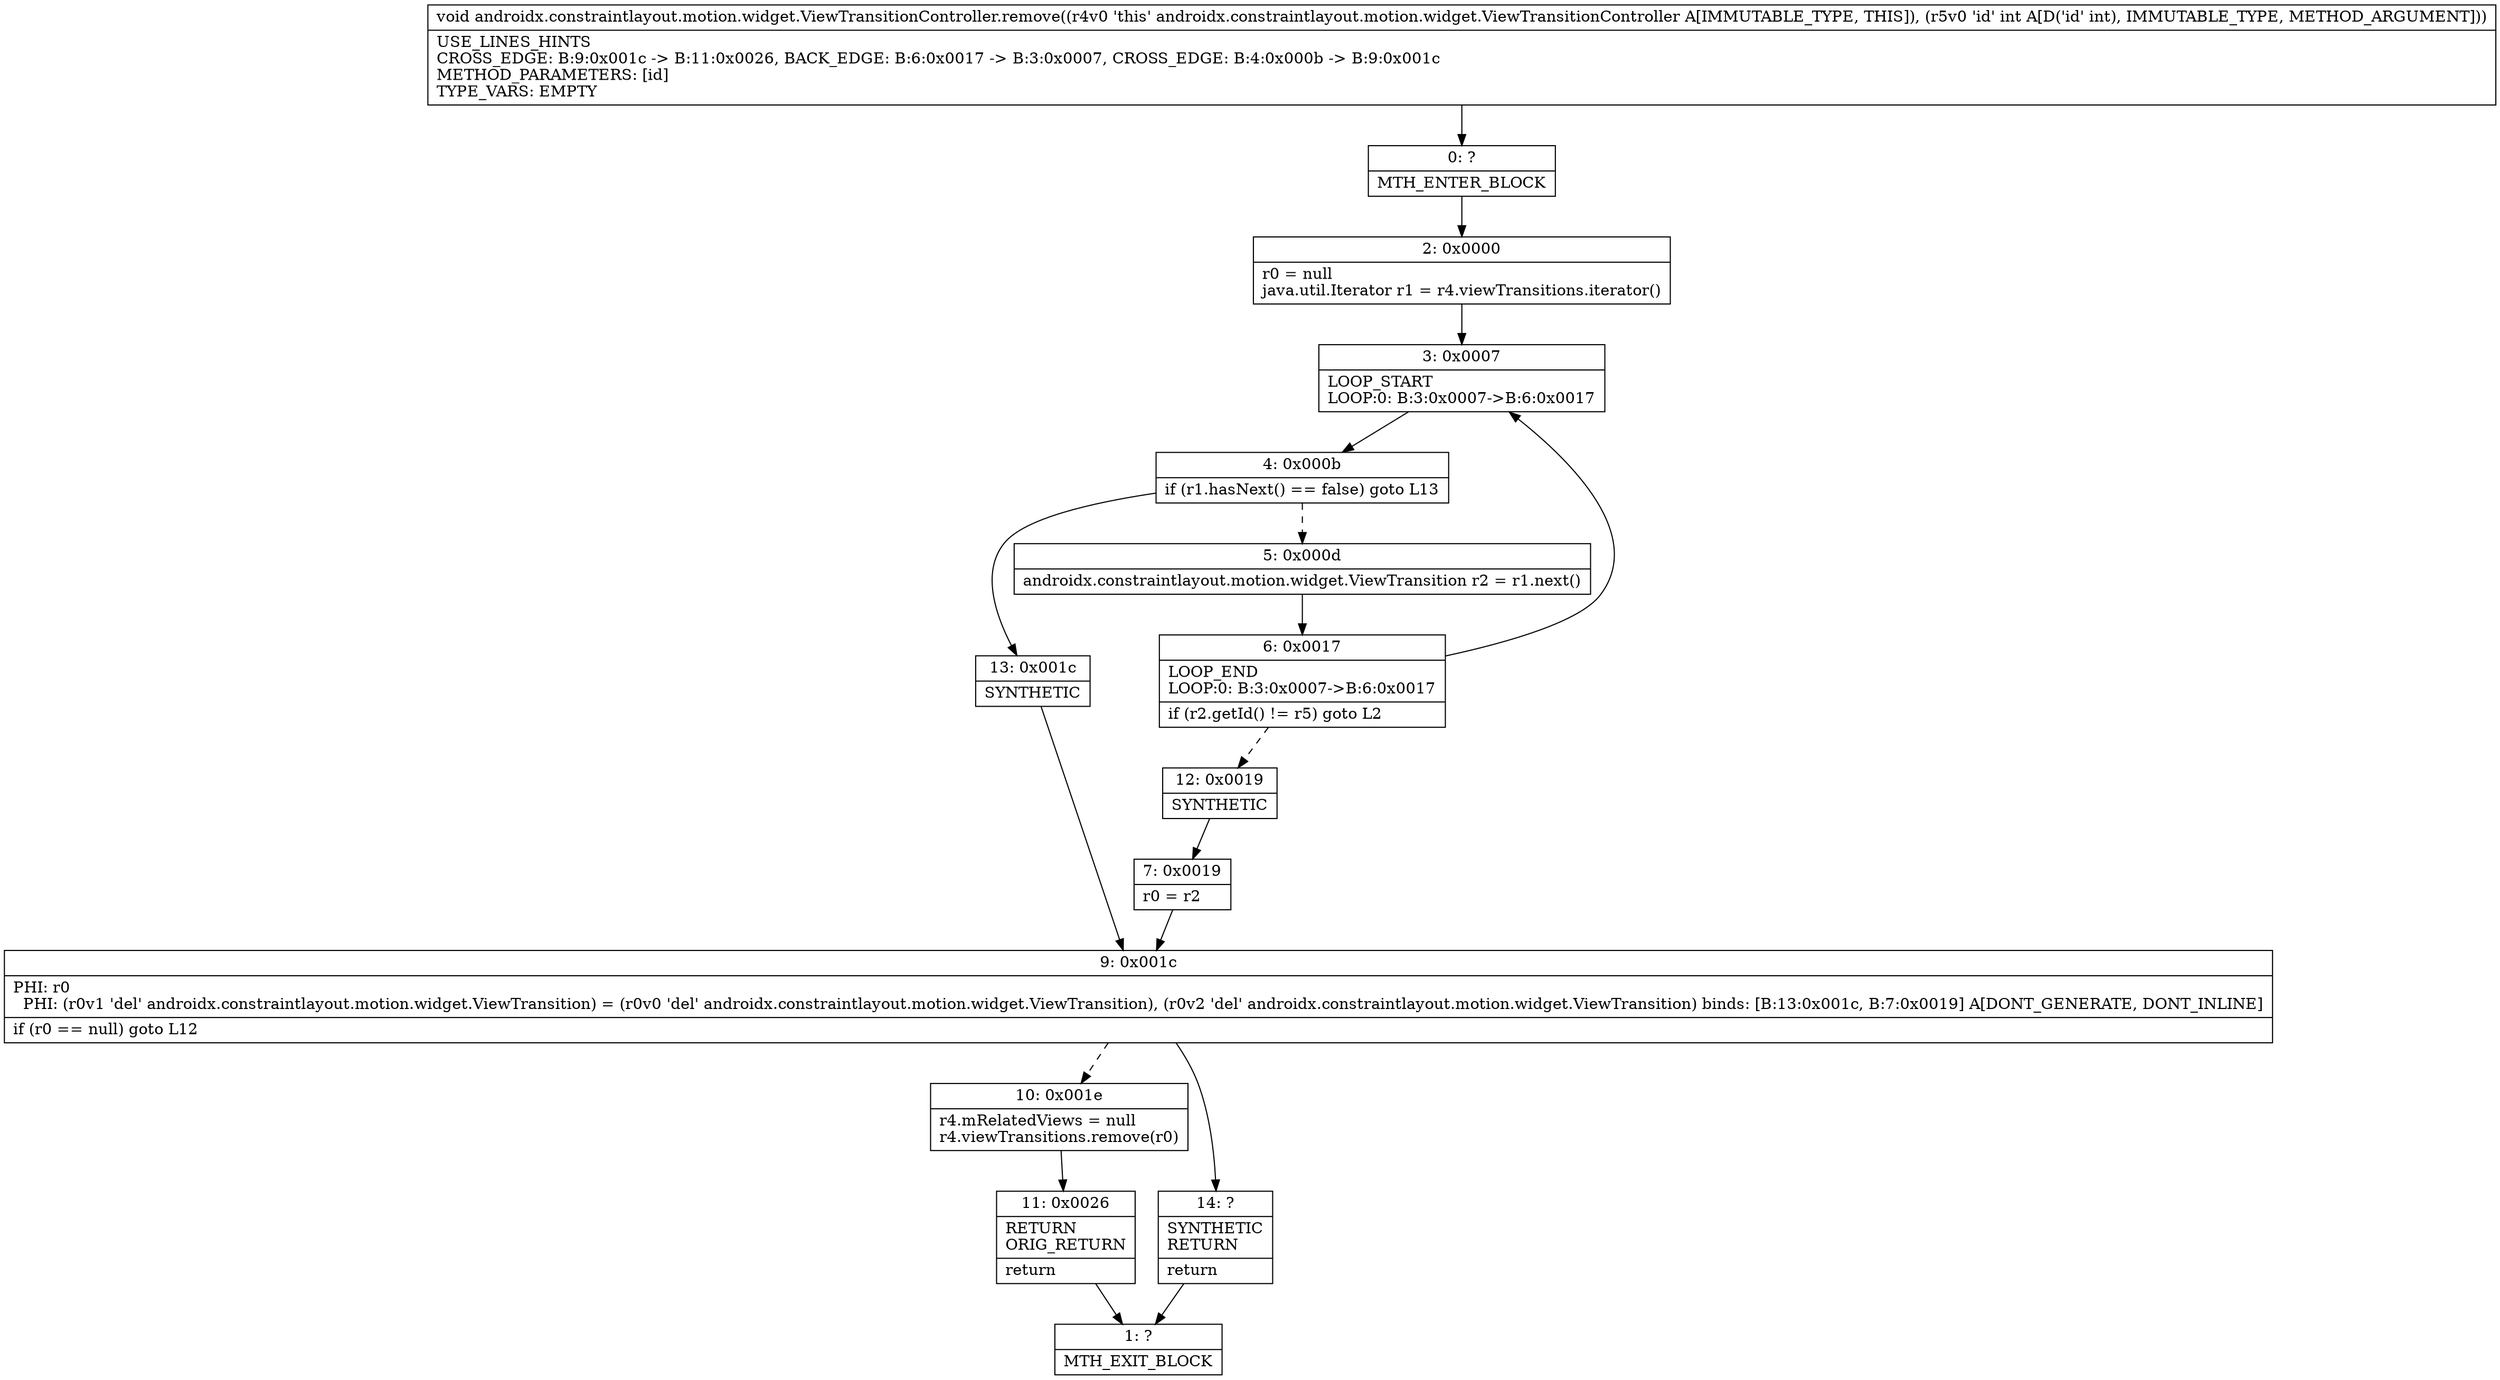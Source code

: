 digraph "CFG forandroidx.constraintlayout.motion.widget.ViewTransitionController.remove(I)V" {
Node_0 [shape=record,label="{0\:\ ?|MTH_ENTER_BLOCK\l}"];
Node_2 [shape=record,label="{2\:\ 0x0000|r0 = null\ljava.util.Iterator r1 = r4.viewTransitions.iterator()\l}"];
Node_3 [shape=record,label="{3\:\ 0x0007|LOOP_START\lLOOP:0: B:3:0x0007\-\>B:6:0x0017\l}"];
Node_4 [shape=record,label="{4\:\ 0x000b|if (r1.hasNext() == false) goto L13\l}"];
Node_5 [shape=record,label="{5\:\ 0x000d|androidx.constraintlayout.motion.widget.ViewTransition r2 = r1.next()\l}"];
Node_6 [shape=record,label="{6\:\ 0x0017|LOOP_END\lLOOP:0: B:3:0x0007\-\>B:6:0x0017\l|if (r2.getId() != r5) goto L2\l}"];
Node_12 [shape=record,label="{12\:\ 0x0019|SYNTHETIC\l}"];
Node_7 [shape=record,label="{7\:\ 0x0019|r0 = r2\l}"];
Node_9 [shape=record,label="{9\:\ 0x001c|PHI: r0 \l  PHI: (r0v1 'del' androidx.constraintlayout.motion.widget.ViewTransition) = (r0v0 'del' androidx.constraintlayout.motion.widget.ViewTransition), (r0v2 'del' androidx.constraintlayout.motion.widget.ViewTransition) binds: [B:13:0x001c, B:7:0x0019] A[DONT_GENERATE, DONT_INLINE]\l|if (r0 == null) goto L12\l}"];
Node_10 [shape=record,label="{10\:\ 0x001e|r4.mRelatedViews = null\lr4.viewTransitions.remove(r0)\l}"];
Node_11 [shape=record,label="{11\:\ 0x0026|RETURN\lORIG_RETURN\l|return\l}"];
Node_1 [shape=record,label="{1\:\ ?|MTH_EXIT_BLOCK\l}"];
Node_14 [shape=record,label="{14\:\ ?|SYNTHETIC\lRETURN\l|return\l}"];
Node_13 [shape=record,label="{13\:\ 0x001c|SYNTHETIC\l}"];
MethodNode[shape=record,label="{void androidx.constraintlayout.motion.widget.ViewTransitionController.remove((r4v0 'this' androidx.constraintlayout.motion.widget.ViewTransitionController A[IMMUTABLE_TYPE, THIS]), (r5v0 'id' int A[D('id' int), IMMUTABLE_TYPE, METHOD_ARGUMENT]))  | USE_LINES_HINTS\lCROSS_EDGE: B:9:0x001c \-\> B:11:0x0026, BACK_EDGE: B:6:0x0017 \-\> B:3:0x0007, CROSS_EDGE: B:4:0x000b \-\> B:9:0x001c\lMETHOD_PARAMETERS: [id]\lTYPE_VARS: EMPTY\l}"];
MethodNode -> Node_0;Node_0 -> Node_2;
Node_2 -> Node_3;
Node_3 -> Node_4;
Node_4 -> Node_5[style=dashed];
Node_4 -> Node_13;
Node_5 -> Node_6;
Node_6 -> Node_3;
Node_6 -> Node_12[style=dashed];
Node_12 -> Node_7;
Node_7 -> Node_9;
Node_9 -> Node_10[style=dashed];
Node_9 -> Node_14;
Node_10 -> Node_11;
Node_11 -> Node_1;
Node_14 -> Node_1;
Node_13 -> Node_9;
}

